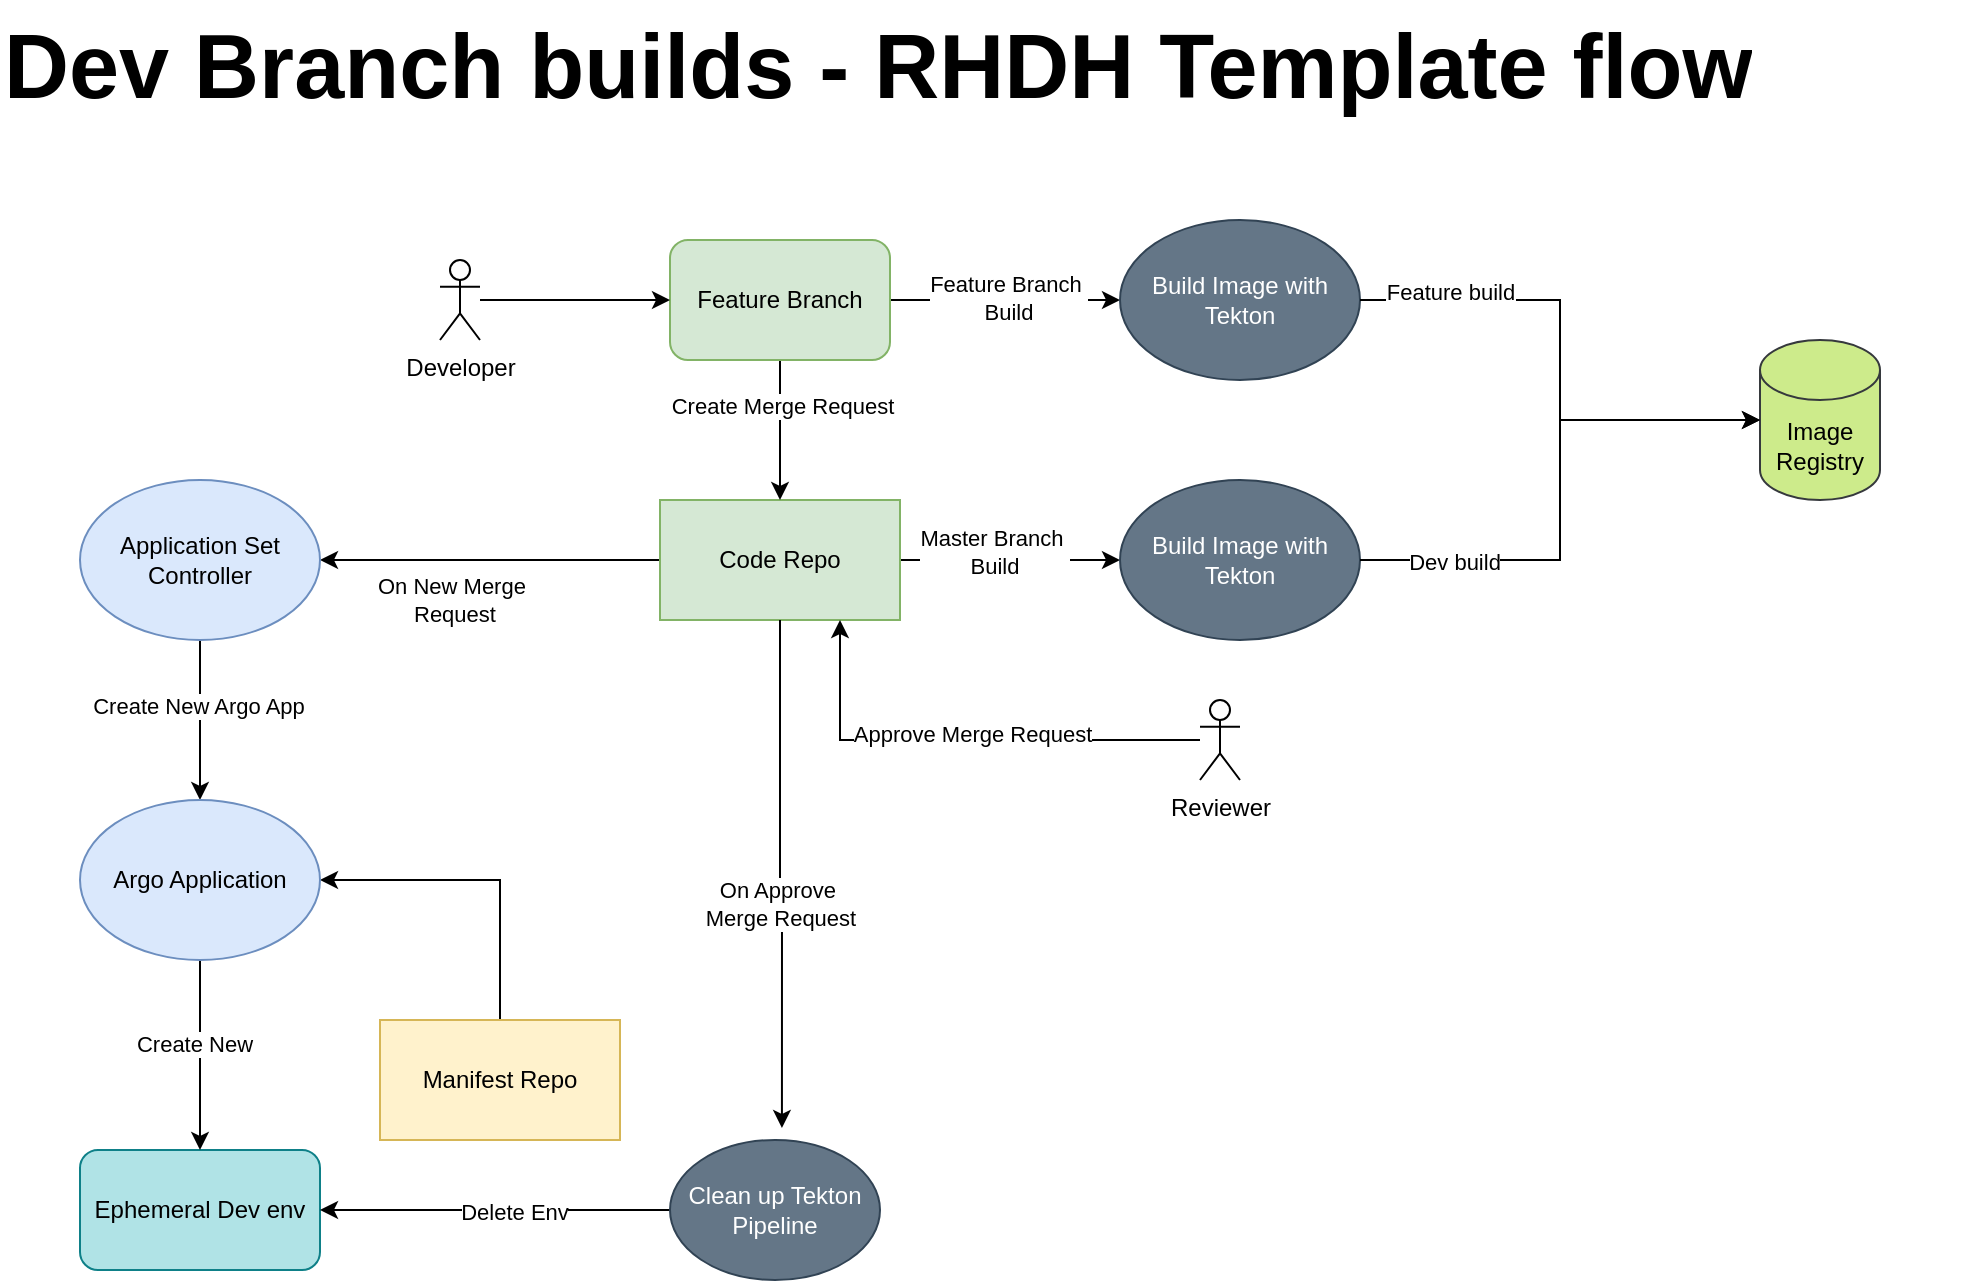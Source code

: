 <mxfile version="24.4.2" type="device">
  <diagram name="Page-1" id="HVgLrzvTovPS3exnuqfp">
    <mxGraphModel dx="2156" dy="718" grid="1" gridSize="10" guides="1" tooltips="1" connect="1" arrows="1" fold="1" page="1" pageScale="1" pageWidth="850" pageHeight="1100" math="0" shadow="0">
      <root>
        <mxCell id="0" />
        <mxCell id="1" parent="0" />
        <mxCell id="lPkhHcRG2K9ddC0IiGHr-5" style="edgeStyle=orthogonalEdgeStyle;rounded=0;orthogonalLoop=1;jettySize=auto;html=1;entryX=0;entryY=0.5;entryDx=0;entryDy=0;" parent="1" source="lPkhHcRG2K9ddC0IiGHr-1" target="lPkhHcRG2K9ddC0IiGHr-4" edge="1">
          <mxGeometry relative="1" as="geometry" />
        </mxCell>
        <mxCell id="lPkhHcRG2K9ddC0IiGHr-30" value="Master Branch&amp;nbsp;&lt;div&gt;Build&lt;/div&gt;" style="edgeLabel;html=1;align=center;verticalAlign=middle;resizable=0;points=[];" parent="lPkhHcRG2K9ddC0IiGHr-5" vertex="1" connectable="0">
          <mxGeometry x="-0.147" y="4" relative="1" as="geometry">
            <mxPoint as="offset" />
          </mxGeometry>
        </mxCell>
        <mxCell id="lPkhHcRG2K9ddC0IiGHr-34" style="edgeStyle=orthogonalEdgeStyle;rounded=0;orthogonalLoop=1;jettySize=auto;html=1;exitX=0;exitY=0.5;exitDx=0;exitDy=0;entryX=1;entryY=0.5;entryDx=0;entryDy=0;" parent="1" source="lPkhHcRG2K9ddC0IiGHr-1" target="lPkhHcRG2K9ddC0IiGHr-16" edge="1">
          <mxGeometry relative="1" as="geometry" />
        </mxCell>
        <mxCell id="lPkhHcRG2K9ddC0IiGHr-35" value="On New Merge&amp;nbsp;&lt;div&gt;Request&lt;/div&gt;" style="edgeLabel;html=1;align=center;verticalAlign=middle;resizable=0;points=[];" parent="lPkhHcRG2K9ddC0IiGHr-34" vertex="1" connectable="0">
          <mxGeometry x="0.219" y="2" relative="1" as="geometry">
            <mxPoint y="18" as="offset" />
          </mxGeometry>
        </mxCell>
        <mxCell id="lPkhHcRG2K9ddC0IiGHr-1" value="Code Repo" style="rounded=0;whiteSpace=wrap;html=1;fillColor=#d5e8d4;strokeColor=#82b366;" parent="1" vertex="1">
          <mxGeometry x="190" y="300" width="120" height="60" as="geometry" />
        </mxCell>
        <mxCell id="lPkhHcRG2K9ddC0IiGHr-36" style="edgeStyle=orthogonalEdgeStyle;rounded=0;orthogonalLoop=1;jettySize=auto;html=1;exitX=0.5;exitY=0;exitDx=0;exitDy=0;entryX=1;entryY=0.5;entryDx=0;entryDy=0;" parent="1" source="lPkhHcRG2K9ddC0IiGHr-2" target="lPkhHcRG2K9ddC0IiGHr-25" edge="1">
          <mxGeometry relative="1" as="geometry" />
        </mxCell>
        <mxCell id="lPkhHcRG2K9ddC0IiGHr-2" value="Manifest Repo" style="rounded=0;whiteSpace=wrap;html=1;fillColor=#fff2cc;strokeColor=#d6b656;" parent="1" vertex="1">
          <mxGeometry x="50" y="560" width="120" height="60" as="geometry" />
        </mxCell>
        <mxCell id="lPkhHcRG2K9ddC0IiGHr-11" style="edgeStyle=orthogonalEdgeStyle;rounded=0;orthogonalLoop=1;jettySize=auto;html=1;exitX=1;exitY=0.5;exitDx=0;exitDy=0;" parent="1" source="lPkhHcRG2K9ddC0IiGHr-3" target="lPkhHcRG2K9ddC0IiGHr-10" edge="1">
          <mxGeometry relative="1" as="geometry" />
        </mxCell>
        <mxCell id="lPkhHcRG2K9ddC0IiGHr-31" value="Feature Branch&amp;nbsp;&lt;div&gt;Build&lt;/div&gt;" style="edgeLabel;html=1;align=center;verticalAlign=middle;resizable=0;points=[];" parent="lPkhHcRG2K9ddC0IiGHr-11" vertex="1" connectable="0">
          <mxGeometry x="0.018" y="1" relative="1" as="geometry">
            <mxPoint as="offset" />
          </mxGeometry>
        </mxCell>
        <mxCell id="lPkhHcRG2K9ddC0IiGHr-32" style="edgeStyle=orthogonalEdgeStyle;rounded=0;orthogonalLoop=1;jettySize=auto;html=1;entryX=0.5;entryY=0;entryDx=0;entryDy=0;" parent="1" source="lPkhHcRG2K9ddC0IiGHr-3" target="lPkhHcRG2K9ddC0IiGHr-1" edge="1">
          <mxGeometry relative="1" as="geometry" />
        </mxCell>
        <mxCell id="lPkhHcRG2K9ddC0IiGHr-33" value="Create Merge Request" style="edgeLabel;html=1;align=center;verticalAlign=middle;resizable=0;points=[];" parent="lPkhHcRG2K9ddC0IiGHr-32" vertex="1" connectable="0">
          <mxGeometry x="-0.343" y="1" relative="1" as="geometry">
            <mxPoint as="offset" />
          </mxGeometry>
        </mxCell>
        <mxCell id="lPkhHcRG2K9ddC0IiGHr-3" value="Feature Branch" style="rounded=1;whiteSpace=wrap;html=1;fillColor=#d5e8d4;strokeColor=#82b366;" parent="1" vertex="1">
          <mxGeometry x="195" y="170" width="110" height="60" as="geometry" />
        </mxCell>
        <mxCell id="lPkhHcRG2K9ddC0IiGHr-4" value="Build Image with Tekton" style="ellipse;whiteSpace=wrap;html=1;fillColor=#647687;fontColor=#ffffff;strokeColor=#314354;" parent="1" vertex="1">
          <mxGeometry x="420" y="290" width="120" height="80" as="geometry" />
        </mxCell>
        <mxCell id="lPkhHcRG2K9ddC0IiGHr-10" value="Build Image with Tekton" style="ellipse;whiteSpace=wrap;html=1;fillColor=#647687;fontColor=#ffffff;strokeColor=#314354;" parent="1" vertex="1">
          <mxGeometry x="420" y="160" width="120" height="80" as="geometry" />
        </mxCell>
        <mxCell id="lPkhHcRG2K9ddC0IiGHr-26" style="edgeStyle=orthogonalEdgeStyle;rounded=0;orthogonalLoop=1;jettySize=auto;html=1;" parent="1" source="lPkhHcRG2K9ddC0IiGHr-16" target="lPkhHcRG2K9ddC0IiGHr-25" edge="1">
          <mxGeometry relative="1" as="geometry" />
        </mxCell>
        <mxCell id="fQ2BLNwEKDSht-w5h9F5-2" value="Create New Argo App" style="edgeLabel;html=1;align=center;verticalAlign=middle;resizable=0;points=[];" vertex="1" connectable="0" parent="lPkhHcRG2K9ddC0IiGHr-26">
          <mxGeometry x="-0.171" y="-1" relative="1" as="geometry">
            <mxPoint as="offset" />
          </mxGeometry>
        </mxCell>
        <mxCell id="lPkhHcRG2K9ddC0IiGHr-16" value="Application Set Controller" style="ellipse;whiteSpace=wrap;html=1;fillColor=#dae8fc;strokeColor=#6c8ebf;" parent="1" vertex="1">
          <mxGeometry x="-100" y="290" width="120" height="80" as="geometry" />
        </mxCell>
        <mxCell id="lPkhHcRG2K9ddC0IiGHr-20" value="Ephemeral Dev env" style="rounded=1;whiteSpace=wrap;html=1;fillColor=#b0e3e6;strokeColor=#0e8088;" parent="1" vertex="1">
          <mxGeometry x="-100" y="625" width="120" height="60" as="geometry" />
        </mxCell>
        <mxCell id="lPkhHcRG2K9ddC0IiGHr-27" style="edgeStyle=orthogonalEdgeStyle;rounded=0;orthogonalLoop=1;jettySize=auto;html=1;exitX=0.5;exitY=1;exitDx=0;exitDy=0;entryX=0.5;entryY=0;entryDx=0;entryDy=0;" parent="1" source="lPkhHcRG2K9ddC0IiGHr-25" target="lPkhHcRG2K9ddC0IiGHr-20" edge="1">
          <mxGeometry relative="1" as="geometry" />
        </mxCell>
        <mxCell id="fQ2BLNwEKDSht-w5h9F5-1" value="Create New" style="edgeLabel;html=1;align=center;verticalAlign=middle;resizable=0;points=[];" vertex="1" connectable="0" parent="lPkhHcRG2K9ddC0IiGHr-27">
          <mxGeometry x="-0.111" y="-3" relative="1" as="geometry">
            <mxPoint as="offset" />
          </mxGeometry>
        </mxCell>
        <mxCell id="lPkhHcRG2K9ddC0IiGHr-25" value="Argo Application" style="ellipse;whiteSpace=wrap;html=1;fillColor=#dae8fc;strokeColor=#6c8ebf;" parent="1" vertex="1">
          <mxGeometry x="-100" y="450" width="120" height="80" as="geometry" />
        </mxCell>
        <mxCell id="lPkhHcRG2K9ddC0IiGHr-37" value="Image Registry" style="shape=cylinder3;whiteSpace=wrap;html=1;boundedLbl=1;backgroundOutline=1;size=15;fillColor=#cdeb8b;strokeColor=#36393d;" parent="1" vertex="1">
          <mxGeometry x="740" y="220" width="60" height="80" as="geometry" />
        </mxCell>
        <mxCell id="lPkhHcRG2K9ddC0IiGHr-38" style="edgeStyle=orthogonalEdgeStyle;rounded=0;orthogonalLoop=1;jettySize=auto;html=1;entryX=0;entryY=0.5;entryDx=0;entryDy=0;entryPerimeter=0;" parent="1" source="lPkhHcRG2K9ddC0IiGHr-10" target="lPkhHcRG2K9ddC0IiGHr-37" edge="1">
          <mxGeometry relative="1" as="geometry" />
        </mxCell>
        <mxCell id="lPkhHcRG2K9ddC0IiGHr-40" value="Feature build" style="edgeLabel;html=1;align=center;verticalAlign=middle;resizable=0;points=[];" parent="lPkhHcRG2K9ddC0IiGHr-38" vertex="1" connectable="0">
          <mxGeometry x="-0.653" y="4" relative="1" as="geometry">
            <mxPoint as="offset" />
          </mxGeometry>
        </mxCell>
        <mxCell id="lPkhHcRG2K9ddC0IiGHr-39" style="edgeStyle=orthogonalEdgeStyle;rounded=0;orthogonalLoop=1;jettySize=auto;html=1;entryX=0;entryY=0.5;entryDx=0;entryDy=0;entryPerimeter=0;" parent="1" source="lPkhHcRG2K9ddC0IiGHr-4" target="lPkhHcRG2K9ddC0IiGHr-37" edge="1">
          <mxGeometry relative="1" as="geometry" />
        </mxCell>
        <mxCell id="lPkhHcRG2K9ddC0IiGHr-41" value="Dev build" style="edgeLabel;html=1;align=center;verticalAlign=middle;resizable=0;points=[];" parent="lPkhHcRG2K9ddC0IiGHr-39" vertex="1" connectable="0">
          <mxGeometry x="-0.657" y="-1" relative="1" as="geometry">
            <mxPoint as="offset" />
          </mxGeometry>
        </mxCell>
        <mxCell id="lPkhHcRG2K9ddC0IiGHr-42" value="&lt;h1 style=&quot;margin-top: 0px;&quot;&gt;&lt;font style=&quot;font-size: 45px;&quot;&gt;Dev Branch builds - RHDH Template flow&lt;/font&gt;&lt;/h1&gt;" style="text;html=1;whiteSpace=wrap;overflow=hidden;rounded=0;" parent="1" vertex="1">
          <mxGeometry x="-140" y="50" width="990" height="120" as="geometry" />
        </mxCell>
        <mxCell id="fQ2BLNwEKDSht-w5h9F5-4" style="edgeStyle=orthogonalEdgeStyle;rounded=0;orthogonalLoop=1;jettySize=auto;html=1;entryX=0.75;entryY=1;entryDx=0;entryDy=0;" edge="1" parent="1" source="fQ2BLNwEKDSht-w5h9F5-14" target="lPkhHcRG2K9ddC0IiGHr-1">
          <mxGeometry relative="1" as="geometry">
            <mxPoint x="460" y="430" as="sourcePoint" />
            <mxPoint x="290" y="370" as="targetPoint" />
          </mxGeometry>
        </mxCell>
        <mxCell id="fQ2BLNwEKDSht-w5h9F5-5" value="Approve Merge Request" style="edgeLabel;html=1;align=center;verticalAlign=middle;resizable=0;points=[];" vertex="1" connectable="0" parent="fQ2BLNwEKDSht-w5h9F5-4">
          <mxGeometry x="-0.045" y="-3" relative="1" as="geometry">
            <mxPoint as="offset" />
          </mxGeometry>
        </mxCell>
        <mxCell id="fQ2BLNwEKDSht-w5h9F5-8" style="edgeStyle=orthogonalEdgeStyle;rounded=0;orthogonalLoop=1;jettySize=auto;html=1;entryX=1;entryY=0.5;entryDx=0;entryDy=0;" edge="1" parent="1" source="fQ2BLNwEKDSht-w5h9F5-6" target="lPkhHcRG2K9ddC0IiGHr-20">
          <mxGeometry relative="1" as="geometry" />
        </mxCell>
        <mxCell id="fQ2BLNwEKDSht-w5h9F5-10" value="Delete Env" style="edgeLabel;html=1;align=center;verticalAlign=middle;resizable=0;points=[];" vertex="1" connectable="0" parent="fQ2BLNwEKDSht-w5h9F5-8">
          <mxGeometry x="-0.103" y="1" relative="1" as="geometry">
            <mxPoint as="offset" />
          </mxGeometry>
        </mxCell>
        <mxCell id="fQ2BLNwEKDSht-w5h9F5-6" value="Clean up Tekton Pipeline" style="ellipse;whiteSpace=wrap;html=1;fillColor=#647687;fontColor=#ffffff;strokeColor=#314354;" vertex="1" parent="1">
          <mxGeometry x="195" y="620" width="105" height="70" as="geometry" />
        </mxCell>
        <mxCell id="fQ2BLNwEKDSht-w5h9F5-7" style="edgeStyle=orthogonalEdgeStyle;rounded=0;orthogonalLoop=1;jettySize=auto;html=1;exitX=0.5;exitY=1;exitDx=0;exitDy=0;entryX=0.533;entryY=-0.086;entryDx=0;entryDy=0;entryPerimeter=0;" edge="1" parent="1" source="lPkhHcRG2K9ddC0IiGHr-1" target="fQ2BLNwEKDSht-w5h9F5-6">
          <mxGeometry relative="1" as="geometry" />
        </mxCell>
        <mxCell id="fQ2BLNwEKDSht-w5h9F5-11" value="On Approve&amp;nbsp;&lt;div&gt;Merge Request&lt;/div&gt;" style="edgeLabel;html=1;align=center;verticalAlign=middle;resizable=0;points=[];" vertex="1" connectable="0" parent="fQ2BLNwEKDSht-w5h9F5-7">
          <mxGeometry x="-0.023" y="-2" relative="1" as="geometry">
            <mxPoint x="2" y="17" as="offset" />
          </mxGeometry>
        </mxCell>
        <mxCell id="fQ2BLNwEKDSht-w5h9F5-20" style="edgeStyle=orthogonalEdgeStyle;rounded=0;orthogonalLoop=1;jettySize=auto;html=1;entryX=0;entryY=0.5;entryDx=0;entryDy=0;" edge="1" parent="1" source="fQ2BLNwEKDSht-w5h9F5-12" target="lPkhHcRG2K9ddC0IiGHr-3">
          <mxGeometry relative="1" as="geometry" />
        </mxCell>
        <mxCell id="fQ2BLNwEKDSht-w5h9F5-12" value="Developer" style="shape=umlActor;verticalLabelPosition=bottom;verticalAlign=top;html=1;outlineConnect=0;" vertex="1" parent="1">
          <mxGeometry x="80" y="180" width="20" height="40" as="geometry" />
        </mxCell>
        <mxCell id="fQ2BLNwEKDSht-w5h9F5-14" value="Reviewer" style="shape=umlActor;verticalLabelPosition=bottom;verticalAlign=top;html=1;outlineConnect=0;" vertex="1" parent="1">
          <mxGeometry x="460" y="400" width="20" height="40" as="geometry" />
        </mxCell>
      </root>
    </mxGraphModel>
  </diagram>
</mxfile>
